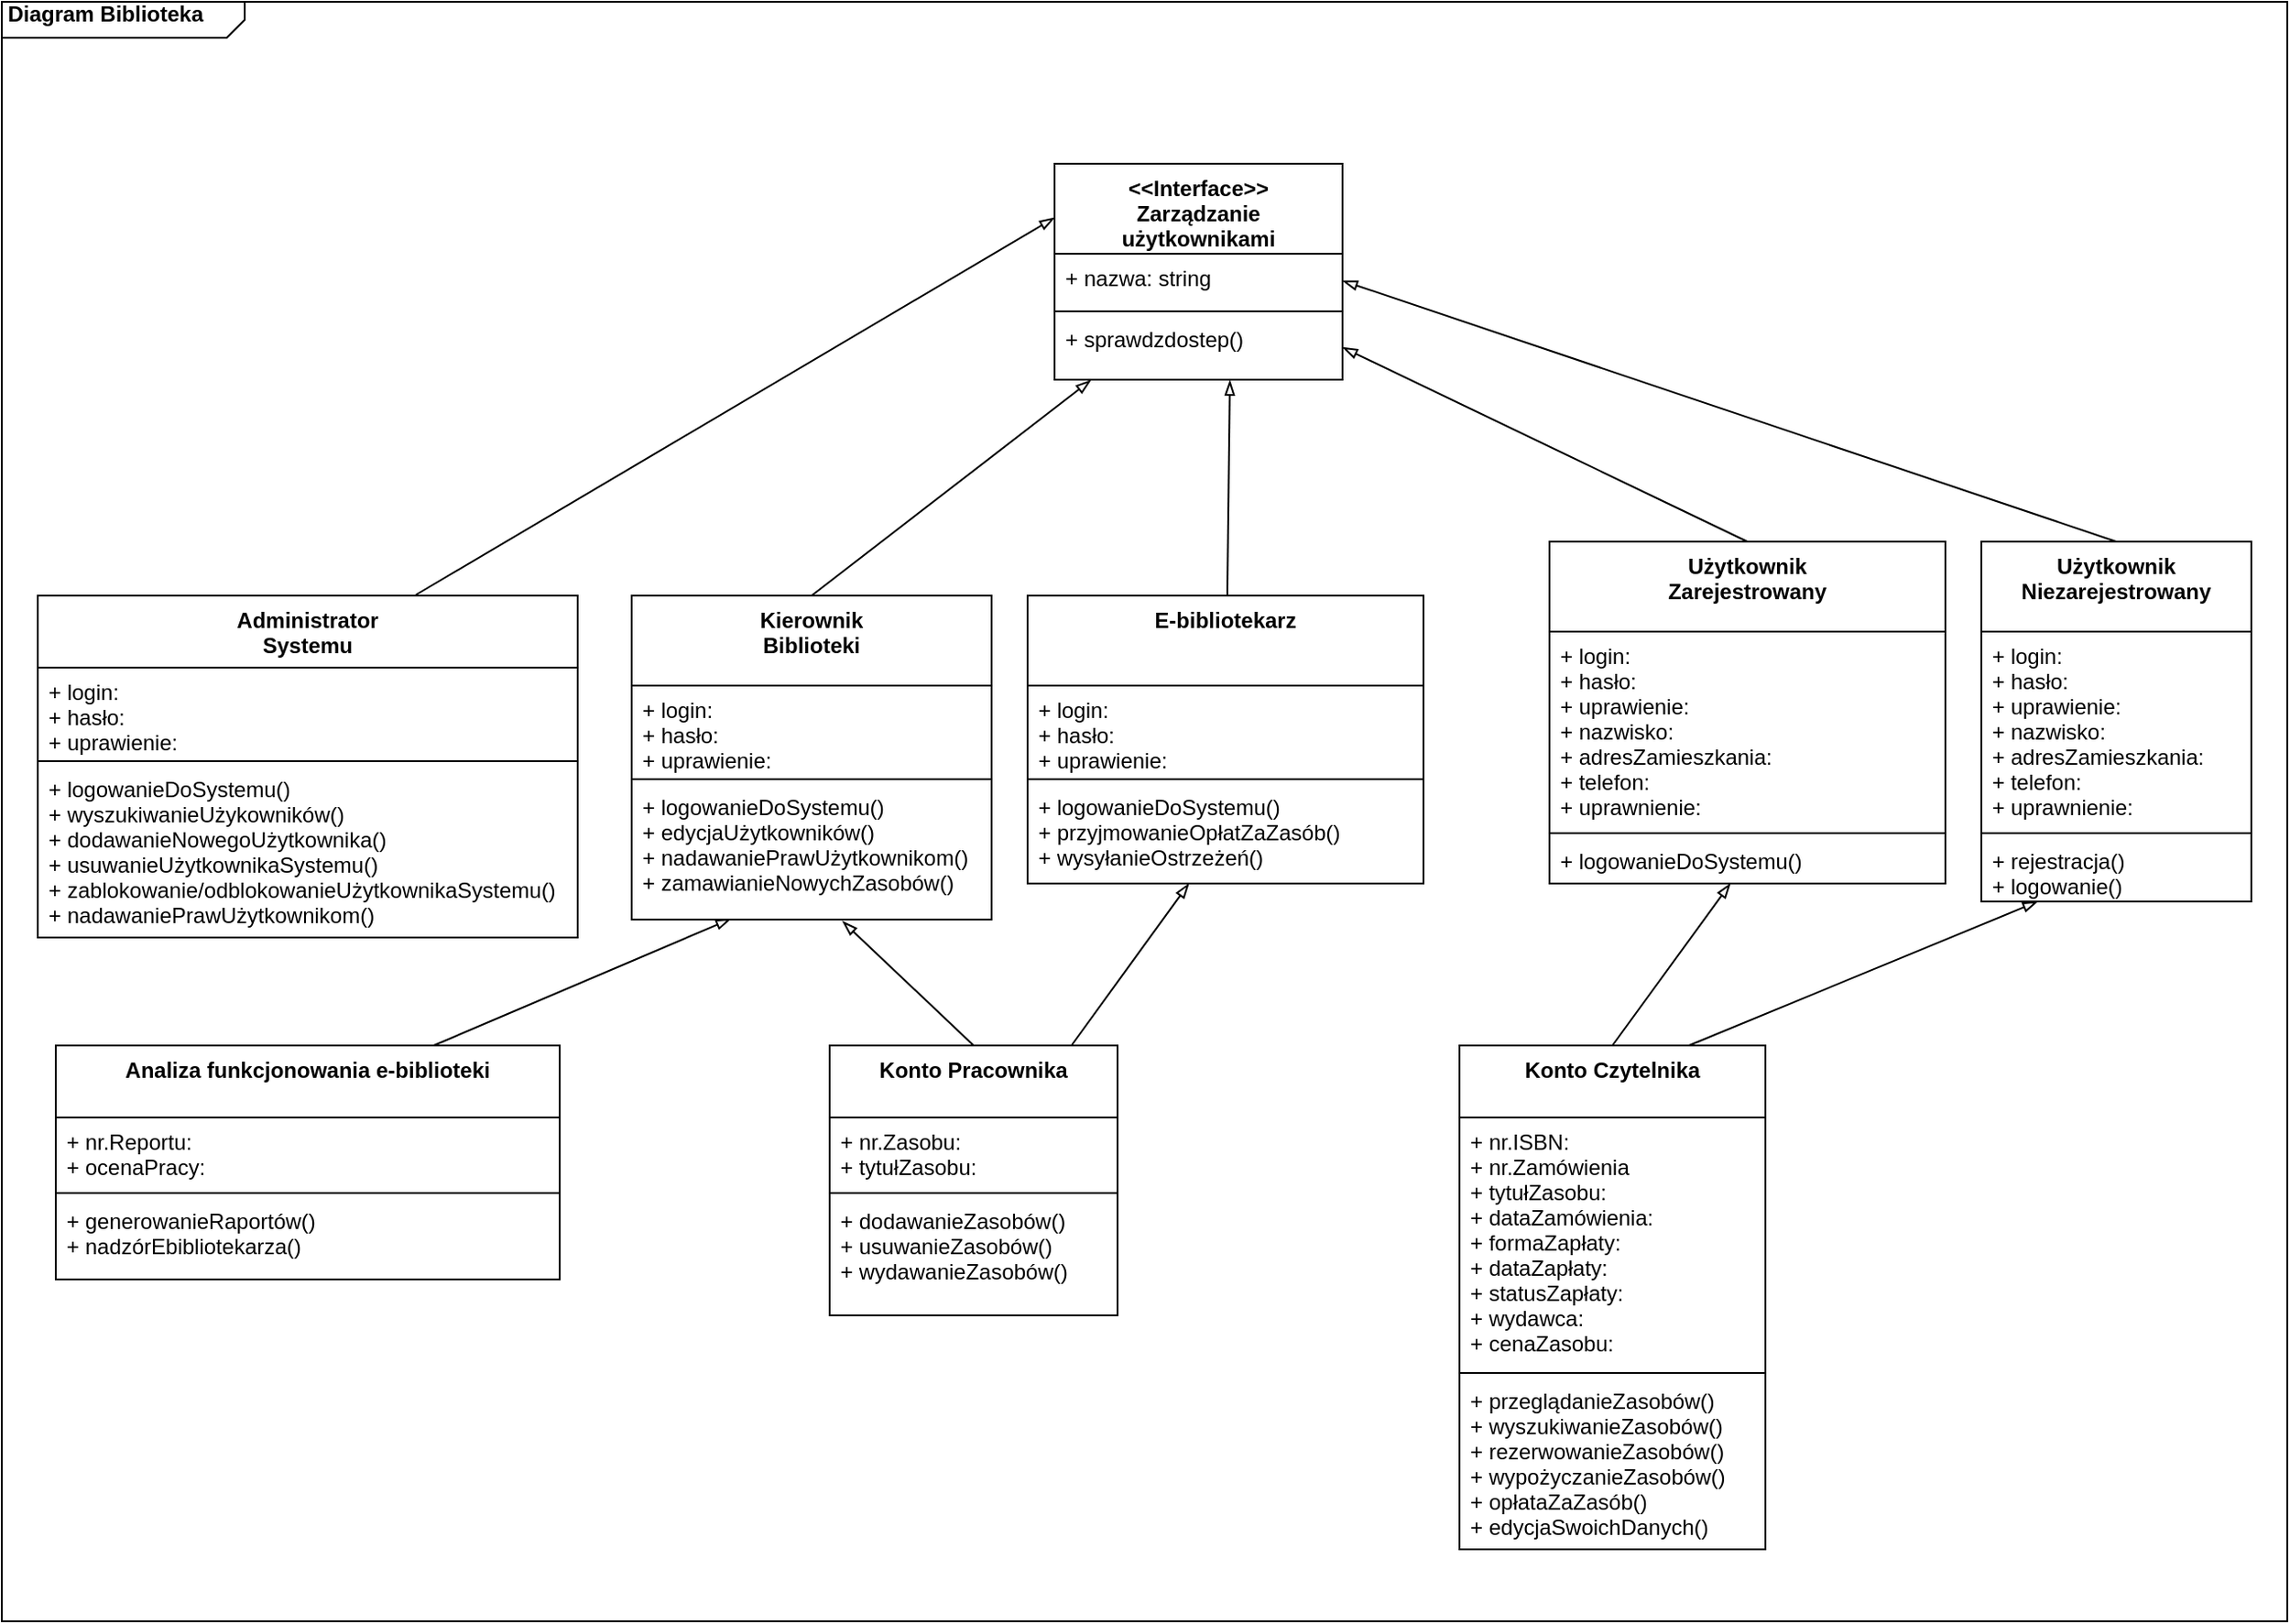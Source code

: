 <mxfile version="13.8.5" type="github">
  <diagram id="VM9gNFSTtRiQbZlDsglk" name="Page-1">
    <mxGraphModel dx="599" dy="1989" grid="1" gridSize="10" guides="1" tooltips="1" connect="1" arrows="1" fold="1" page="1" pageScale="1" pageWidth="1169" pageHeight="1654" math="0" shadow="0">
      <root>
        <mxCell id="0" />
        <mxCell id="1" parent="0" />
        <mxCell id="r10WBX3e6Jypb6VtqJ61-32" value="&lt;b&gt;&amp;nbsp;Diagram Biblioteka&lt;/b&gt;" style="html=1;shape=mxgraph.sysml.package;xSize=90;align=left;spacingLeft=10;overflow=fill;strokeWidth=1;recursiveResize=0;labelX=135.71;" vertex="1" parent="1">
          <mxGeometry y="-100" width="1270" height="900" as="geometry" />
        </mxCell>
        <mxCell id="r10WBX3e6Jypb6VtqJ61-43" style="rounded=0;orthogonalLoop=1;jettySize=auto;html=1;exitX=0.5;exitY=0;exitDx=0;exitDy=0;entryX=0.126;entryY=1.009;entryDx=0;entryDy=0;entryPerimeter=0;endArrow=blockThin;endFill=0;" edge="1" parent="1" source="BHRHvB2tTrrgc57krQOK-1" target="r10WBX3e6Jypb6VtqJ61-4">
          <mxGeometry relative="1" as="geometry" />
        </mxCell>
        <mxCell id="BHRHvB2tTrrgc57krQOK-1" value="Kierownik&#xa;Biblioteki" style="swimlane;fontStyle=1;align=center;verticalAlign=top;childLayout=stackLayout;horizontal=1;startSize=50;horizontalStack=0;resizeParent=1;resizeParentMax=0;resizeLast=0;collapsible=1;marginBottom=0;" parent="1" vertex="1">
          <mxGeometry x="350" y="230" width="200" height="180" as="geometry" />
        </mxCell>
        <mxCell id="BHRHvB2tTrrgc57krQOK-2" value="+ login:&#xa;+ hasło:&#xa;+ uprawienie:" style="text;strokeColor=none;fillColor=none;align=left;verticalAlign=top;spacingLeft=4;spacingRight=4;overflow=hidden;rotatable=0;points=[[0,0.5],[1,0.5]];portConstraint=eastwest;" parent="BHRHvB2tTrrgc57krQOK-1" vertex="1">
          <mxGeometry y="50" width="200" height="50" as="geometry" />
        </mxCell>
        <mxCell id="BHRHvB2tTrrgc57krQOK-3" value="" style="line;strokeWidth=1;fillColor=none;align=left;verticalAlign=middle;spacingTop=-1;spacingLeft=3;spacingRight=3;rotatable=0;labelPosition=right;points=[];portConstraint=eastwest;" parent="BHRHvB2tTrrgc57krQOK-1" vertex="1">
          <mxGeometry y="100" width="200" height="4" as="geometry" />
        </mxCell>
        <mxCell id="BHRHvB2tTrrgc57krQOK-4" value="+ logowanieDoSystemu()&#xa;+ edycjaUżytkowników()&#xa;+ nadawaniePrawUżytkownikom()&#xa;+ zamawianieNowychZasobów()" style="text;strokeColor=none;fillColor=none;align=left;verticalAlign=top;spacingLeft=4;spacingRight=4;overflow=hidden;rotatable=0;points=[[0,0.5],[1,0.5]];portConstraint=eastwest;" parent="BHRHvB2tTrrgc57krQOK-1" vertex="1">
          <mxGeometry y="104" width="200" height="76" as="geometry" />
        </mxCell>
        <mxCell id="BHRHvB2tTrrgc57krQOK-6" value="Administrator&#xa;Systemu" style="swimlane;fontStyle=1;align=center;verticalAlign=top;childLayout=stackLayout;horizontal=1;startSize=40;horizontalStack=0;resizeParent=1;resizeParentMax=0;resizeLast=0;collapsible=1;marginBottom=0;" parent="1" vertex="1">
          <mxGeometry x="20" y="230" width="300" height="190" as="geometry" />
        </mxCell>
        <mxCell id="BHRHvB2tTrrgc57krQOK-7" value="+ login:&#xa;+ hasło:&#xa;+ uprawienie:" style="text;strokeColor=none;fillColor=none;align=left;verticalAlign=top;spacingLeft=4;spacingRight=4;overflow=hidden;rotatable=0;points=[[0,0.5],[1,0.5]];portConstraint=eastwest;" parent="BHRHvB2tTrrgc57krQOK-6" vertex="1">
          <mxGeometry y="40" width="300" height="50" as="geometry" />
        </mxCell>
        <mxCell id="BHRHvB2tTrrgc57krQOK-8" value="" style="line;strokeWidth=1;fillColor=none;align=left;verticalAlign=middle;spacingTop=-1;spacingLeft=3;spacingRight=3;rotatable=0;labelPosition=right;points=[];portConstraint=eastwest;" parent="BHRHvB2tTrrgc57krQOK-6" vertex="1">
          <mxGeometry y="90" width="300" height="4" as="geometry" />
        </mxCell>
        <mxCell id="BHRHvB2tTrrgc57krQOK-9" value="+ logowanieDoSystemu()&#xa;+ wyszukiwanieUżykowników()&#xa;+ dodawanieNowegoUżytkownika()&#xa;+ usuwanieUżytkownikaSystemu()&#xa;+ zablokowanie/odblokowanieUżytkownikaSystemu()&#xa;+ nadawaniePrawUżytkownikom()" style="text;strokeColor=none;fillColor=none;align=left;verticalAlign=top;spacingLeft=4;spacingRight=4;overflow=hidden;rotatable=0;points=[[0,0.5],[1,0.5]];portConstraint=eastwest;" parent="BHRHvB2tTrrgc57krQOK-6" vertex="1">
          <mxGeometry y="94" width="300" height="96" as="geometry" />
        </mxCell>
        <mxCell id="r10WBX3e6Jypb6VtqJ61-1" value="&lt;&lt;Interface&gt;&gt;&#xa;Zarządzanie&#xa;użytkownikami" style="swimlane;fontStyle=1;align=center;verticalAlign=top;childLayout=stackLayout;horizontal=1;startSize=50;horizontalStack=0;resizeParent=1;resizeParentMax=0;resizeLast=0;collapsible=1;marginBottom=0;" vertex="1" parent="1">
          <mxGeometry x="585" y="-10" width="160" height="120" as="geometry" />
        </mxCell>
        <mxCell id="r10WBX3e6Jypb6VtqJ61-2" value="+ nazwa: string" style="text;strokeColor=none;fillColor=none;align=left;verticalAlign=top;spacingLeft=4;spacingRight=4;overflow=hidden;rotatable=0;points=[[0,0.5],[1,0.5]];portConstraint=eastwest;" vertex="1" parent="r10WBX3e6Jypb6VtqJ61-1">
          <mxGeometry y="50" width="160" height="30" as="geometry" />
        </mxCell>
        <mxCell id="r10WBX3e6Jypb6VtqJ61-3" value="" style="line;strokeWidth=1;fillColor=none;align=left;verticalAlign=middle;spacingTop=-1;spacingLeft=3;spacingRight=3;rotatable=0;labelPosition=right;points=[];portConstraint=eastwest;" vertex="1" parent="r10WBX3e6Jypb6VtqJ61-1">
          <mxGeometry y="80" width="160" height="4" as="geometry" />
        </mxCell>
        <mxCell id="r10WBX3e6Jypb6VtqJ61-4" value="+ sprawdzdostep()" style="text;strokeColor=none;fillColor=none;align=left;verticalAlign=top;spacingLeft=4;spacingRight=4;overflow=hidden;rotatable=0;points=[[0,0.5],[1,0.5]];portConstraint=eastwest;" vertex="1" parent="r10WBX3e6Jypb6VtqJ61-1">
          <mxGeometry y="84" width="160" height="36" as="geometry" />
        </mxCell>
        <mxCell id="r10WBX3e6Jypb6VtqJ61-47" style="edgeStyle=none;rounded=0;orthogonalLoop=1;jettySize=auto;html=1;exitX=0.5;exitY=0;exitDx=0;exitDy=0;entryX=1;entryY=0.5;entryDx=0;entryDy=0;endArrow=blockThin;endFill=0;" edge="1" parent="1" source="r10WBX3e6Jypb6VtqJ61-14" target="r10WBX3e6Jypb6VtqJ61-2">
          <mxGeometry relative="1" as="geometry" />
        </mxCell>
        <mxCell id="r10WBX3e6Jypb6VtqJ61-14" value="Użytkownik&#xa;Niezarejestrowany" style="swimlane;fontStyle=1;align=center;verticalAlign=top;childLayout=stackLayout;horizontal=1;startSize=50;horizontalStack=0;resizeParent=1;resizeParentMax=0;resizeLast=0;collapsible=1;marginBottom=0;" vertex="1" parent="1">
          <mxGeometry x="1100" y="200" width="150" height="200" as="geometry" />
        </mxCell>
        <mxCell id="r10WBX3e6Jypb6VtqJ61-15" value="+ login:&#xa;+ hasło:&#xa;+ uprawienie:&#xa;+ nazwisko:&#xa;+ adresZamieszkania:&#xa;+ telefon:&#xa;+ uprawnienie:" style="text;strokeColor=none;fillColor=none;align=left;verticalAlign=top;spacingLeft=4;spacingRight=4;overflow=hidden;rotatable=0;points=[[0,0.5],[1,0.5]];portConstraint=eastwest;" vertex="1" parent="r10WBX3e6Jypb6VtqJ61-14">
          <mxGeometry y="50" width="150" height="110" as="geometry" />
        </mxCell>
        <mxCell id="r10WBX3e6Jypb6VtqJ61-16" value="" style="line;strokeWidth=1;fillColor=none;align=left;verticalAlign=middle;spacingTop=-1;spacingLeft=3;spacingRight=3;rotatable=0;labelPosition=right;points=[];portConstraint=eastwest;" vertex="1" parent="r10WBX3e6Jypb6VtqJ61-14">
          <mxGeometry y="160" width="150" height="4" as="geometry" />
        </mxCell>
        <mxCell id="r10WBX3e6Jypb6VtqJ61-17" value="+ rejestracja()&#xa;+ logowanie()" style="text;strokeColor=none;fillColor=none;align=left;verticalAlign=top;spacingLeft=4;spacingRight=4;overflow=hidden;rotatable=0;points=[[0,0.5],[1,0.5]];portConstraint=eastwest;" vertex="1" parent="r10WBX3e6Jypb6VtqJ61-14">
          <mxGeometry y="164" width="150" height="36" as="geometry" />
        </mxCell>
        <mxCell id="r10WBX3e6Jypb6VtqJ61-49" style="edgeStyle=none;rounded=0;orthogonalLoop=1;jettySize=auto;html=1;exitX=0.5;exitY=0;exitDx=0;exitDy=0;entryX=0.586;entryY=1.013;entryDx=0;entryDy=0;entryPerimeter=0;endArrow=blockThin;endFill=0;" edge="1" parent="1" source="r10WBX3e6Jypb6VtqJ61-19" target="BHRHvB2tTrrgc57krQOK-4">
          <mxGeometry relative="1" as="geometry" />
        </mxCell>
        <mxCell id="r10WBX3e6Jypb6VtqJ61-50" style="edgeStyle=none;rounded=0;orthogonalLoop=1;jettySize=auto;html=1;endArrow=blockThin;endFill=0;" edge="1" parent="1" source="r10WBX3e6Jypb6VtqJ61-19" target="r10WBX3e6Jypb6VtqJ61-9">
          <mxGeometry relative="1" as="geometry" />
        </mxCell>
        <mxCell id="r10WBX3e6Jypb6VtqJ61-19" value="Konto Pracownika" style="swimlane;fontStyle=1;align=center;verticalAlign=top;childLayout=stackLayout;horizontal=1;startSize=40;horizontalStack=0;resizeParent=1;resizeParentMax=0;resizeLast=0;collapsible=1;marginBottom=0;" vertex="1" parent="1">
          <mxGeometry x="460" y="480" width="160" height="150" as="geometry" />
        </mxCell>
        <mxCell id="r10WBX3e6Jypb6VtqJ61-20" value="+ nr.Zasobu:&#xa;+ tytułZasobu:" style="text;strokeColor=none;fillColor=none;align=left;verticalAlign=top;spacingLeft=4;spacingRight=4;overflow=hidden;rotatable=0;points=[[0,0.5],[1,0.5]];portConstraint=eastwest;" vertex="1" parent="r10WBX3e6Jypb6VtqJ61-19">
          <mxGeometry y="40" width="160" height="40" as="geometry" />
        </mxCell>
        <mxCell id="r10WBX3e6Jypb6VtqJ61-21" value="" style="line;strokeWidth=1;fillColor=none;align=left;verticalAlign=middle;spacingTop=-1;spacingLeft=3;spacingRight=3;rotatable=0;labelPosition=right;points=[];portConstraint=eastwest;" vertex="1" parent="r10WBX3e6Jypb6VtqJ61-19">
          <mxGeometry y="80" width="160" height="4" as="geometry" />
        </mxCell>
        <mxCell id="r10WBX3e6Jypb6VtqJ61-22" value="+ dodawanieZasobów()&#xa;+ usuwanieZasobów()&#xa;+ wydawanieZasobów()" style="text;strokeColor=none;fillColor=none;align=left;verticalAlign=top;spacingLeft=4;spacingRight=4;overflow=hidden;rotatable=0;points=[[0,0.5],[1,0.5]];portConstraint=eastwest;" vertex="1" parent="r10WBX3e6Jypb6VtqJ61-19">
          <mxGeometry y="84" width="160" height="66" as="geometry" />
        </mxCell>
        <mxCell id="r10WBX3e6Jypb6VtqJ61-48" style="edgeStyle=none;rounded=0;orthogonalLoop=1;jettySize=auto;html=1;exitX=0.75;exitY=0;exitDx=0;exitDy=0;entryX=0.276;entryY=0.995;entryDx=0;entryDy=0;entryPerimeter=0;endArrow=blockThin;endFill=0;" edge="1" parent="1" source="r10WBX3e6Jypb6VtqJ61-23" target="BHRHvB2tTrrgc57krQOK-4">
          <mxGeometry relative="1" as="geometry" />
        </mxCell>
        <mxCell id="r10WBX3e6Jypb6VtqJ61-23" value="Analiza funkcjonowania e-biblioteki" style="swimlane;fontStyle=1;align=center;verticalAlign=top;childLayout=stackLayout;horizontal=1;startSize=40;horizontalStack=0;resizeParent=1;resizeParentMax=0;resizeLast=0;collapsible=1;marginBottom=0;" vertex="1" parent="1">
          <mxGeometry x="30" y="480" width="280" height="130" as="geometry" />
        </mxCell>
        <mxCell id="r10WBX3e6Jypb6VtqJ61-24" value="+ nr.Reportu:&#xa;+ ocenaPracy:" style="text;strokeColor=none;fillColor=none;align=left;verticalAlign=top;spacingLeft=4;spacingRight=4;overflow=hidden;rotatable=0;points=[[0,0.5],[1,0.5]];portConstraint=eastwest;" vertex="1" parent="r10WBX3e6Jypb6VtqJ61-23">
          <mxGeometry y="40" width="280" height="40" as="geometry" />
        </mxCell>
        <mxCell id="r10WBX3e6Jypb6VtqJ61-25" value="" style="line;strokeWidth=1;fillColor=none;align=left;verticalAlign=middle;spacingTop=-1;spacingLeft=3;spacingRight=3;rotatable=0;labelPosition=right;points=[];portConstraint=eastwest;" vertex="1" parent="r10WBX3e6Jypb6VtqJ61-23">
          <mxGeometry y="80" width="280" height="4" as="geometry" />
        </mxCell>
        <mxCell id="r10WBX3e6Jypb6VtqJ61-26" value="+ generowanieRaportów()&#xa;+ nadzórEbibliotekarza()" style="text;strokeColor=none;fillColor=none;align=left;verticalAlign=top;spacingLeft=4;spacingRight=4;overflow=hidden;rotatable=0;points=[[0,0.5],[1,0.5]];portConstraint=eastwest;" vertex="1" parent="r10WBX3e6Jypb6VtqJ61-23">
          <mxGeometry y="84" width="280" height="46" as="geometry" />
        </mxCell>
        <mxCell id="r10WBX3e6Jypb6VtqJ61-51" style="edgeStyle=none;rounded=0;orthogonalLoop=1;jettySize=auto;html=1;exitX=0.5;exitY=0;exitDx=0;exitDy=0;endArrow=blockThin;endFill=0;" edge="1" parent="1" source="r10WBX3e6Jypb6VtqJ61-28" target="r10WBX3e6Jypb6VtqJ61-13">
          <mxGeometry relative="1" as="geometry" />
        </mxCell>
        <mxCell id="r10WBX3e6Jypb6VtqJ61-52" style="edgeStyle=none;rounded=0;orthogonalLoop=1;jettySize=auto;html=1;exitX=0.75;exitY=0;exitDx=0;exitDy=0;endArrow=blockThin;endFill=0;" edge="1" parent="1" source="r10WBX3e6Jypb6VtqJ61-28" target="r10WBX3e6Jypb6VtqJ61-17">
          <mxGeometry relative="1" as="geometry" />
        </mxCell>
        <mxCell id="r10WBX3e6Jypb6VtqJ61-28" value="Konto Czytelnika" style="swimlane;fontStyle=1;align=center;verticalAlign=top;childLayout=stackLayout;horizontal=1;startSize=40;horizontalStack=0;resizeParent=1;resizeParentMax=0;resizeLast=0;collapsible=1;marginBottom=0;" vertex="1" parent="1">
          <mxGeometry x="810" y="480" width="170" height="280" as="geometry" />
        </mxCell>
        <mxCell id="r10WBX3e6Jypb6VtqJ61-29" value="+ nr.ISBN:&#xa;+ nr.Zamówienia&#xa;+ tytułZasobu:&#xa;+ dataZamówienia:&#xa;+ formaZapłaty:&#xa;+ dataZapłaty:&#xa;+ statusZapłaty:&#xa;+ wydawca:&#xa;+ cenaZasobu:&#xa;&#xa;" style="text;strokeColor=none;fillColor=none;align=left;verticalAlign=top;spacingLeft=4;spacingRight=4;overflow=hidden;rotatable=0;points=[[0,0.5],[1,0.5]];portConstraint=eastwest;" vertex="1" parent="r10WBX3e6Jypb6VtqJ61-28">
          <mxGeometry y="40" width="170" height="140" as="geometry" />
        </mxCell>
        <mxCell id="r10WBX3e6Jypb6VtqJ61-30" value="" style="line;strokeWidth=1;fillColor=none;align=left;verticalAlign=middle;spacingTop=-1;spacingLeft=3;spacingRight=3;rotatable=0;labelPosition=right;points=[];portConstraint=eastwest;" vertex="1" parent="r10WBX3e6Jypb6VtqJ61-28">
          <mxGeometry y="180" width="170" height="4" as="geometry" />
        </mxCell>
        <mxCell id="r10WBX3e6Jypb6VtqJ61-31" value="+ przeglądanieZasobów()&#xa;+ wyszukiwanieZasobów()&#xa;+ rezerwowanieZasobów()&#xa;+ wypożyczanieZasobów()&#xa;+ opłataZaZasób()&#xa;+ edycjaSwoichDanych()" style="text;strokeColor=none;fillColor=none;align=left;verticalAlign=top;spacingLeft=4;spacingRight=4;overflow=hidden;rotatable=0;points=[[0,0.5],[1,0.5]];portConstraint=eastwest;" vertex="1" parent="r10WBX3e6Jypb6VtqJ61-28">
          <mxGeometry y="184" width="170" height="96" as="geometry" />
        </mxCell>
        <mxCell id="r10WBX3e6Jypb6VtqJ61-46" style="edgeStyle=none;rounded=0;orthogonalLoop=1;jettySize=auto;html=1;exitX=0.5;exitY=0;exitDx=0;exitDy=0;entryX=1;entryY=0.5;entryDx=0;entryDy=0;endArrow=blockThin;endFill=0;" edge="1" parent="1" source="r10WBX3e6Jypb6VtqJ61-10" target="r10WBX3e6Jypb6VtqJ61-4">
          <mxGeometry relative="1" as="geometry" />
        </mxCell>
        <mxCell id="r10WBX3e6Jypb6VtqJ61-10" value="Użytkownik&#xa;Zarejestrowany" style="swimlane;fontStyle=1;align=center;verticalAlign=top;childLayout=stackLayout;horizontal=1;startSize=50;horizontalStack=0;resizeParent=1;resizeParentMax=0;resizeLast=0;collapsible=1;marginBottom=0;" vertex="1" parent="1">
          <mxGeometry x="860" y="200" width="220" height="190" as="geometry" />
        </mxCell>
        <mxCell id="r10WBX3e6Jypb6VtqJ61-11" value="+ login:&#xa;+ hasło:&#xa;+ uprawienie:&#xa;+ nazwisko:&#xa;+ adresZamieszkania:&#xa;+ telefon:&#xa;+ uprawnienie:" style="text;strokeColor=none;fillColor=none;align=left;verticalAlign=top;spacingLeft=4;spacingRight=4;overflow=hidden;rotatable=0;points=[[0,0.5],[1,0.5]];portConstraint=eastwest;" vertex="1" parent="r10WBX3e6Jypb6VtqJ61-10">
          <mxGeometry y="50" width="220" height="110" as="geometry" />
        </mxCell>
        <mxCell id="r10WBX3e6Jypb6VtqJ61-12" value="" style="line;strokeWidth=1;fillColor=none;align=left;verticalAlign=middle;spacingTop=-1;spacingLeft=3;spacingRight=3;rotatable=0;labelPosition=right;points=[];portConstraint=eastwest;" vertex="1" parent="r10WBX3e6Jypb6VtqJ61-10">
          <mxGeometry y="160" width="220" height="4" as="geometry" />
        </mxCell>
        <mxCell id="r10WBX3e6Jypb6VtqJ61-13" value="+ logowanieDoSystemu()" style="text;strokeColor=none;fillColor=none;align=left;verticalAlign=top;spacingLeft=4;spacingRight=4;overflow=hidden;rotatable=0;points=[[0,0.5],[1,0.5]];portConstraint=eastwest;" vertex="1" parent="r10WBX3e6Jypb6VtqJ61-10">
          <mxGeometry y="164" width="220" height="26" as="geometry" />
        </mxCell>
        <mxCell id="r10WBX3e6Jypb6VtqJ61-45" style="edgeStyle=none;rounded=0;orthogonalLoop=1;jettySize=auto;html=1;entryX=0.609;entryY=1.009;entryDx=0;entryDy=0;entryPerimeter=0;endArrow=blockThin;endFill=0;" edge="1" parent="1" source="r10WBX3e6Jypb6VtqJ61-6" target="r10WBX3e6Jypb6VtqJ61-4">
          <mxGeometry relative="1" as="geometry" />
        </mxCell>
        <mxCell id="r10WBX3e6Jypb6VtqJ61-6" value="E-bibliotekarz" style="swimlane;fontStyle=1;align=center;verticalAlign=top;childLayout=stackLayout;horizontal=1;startSize=50;horizontalStack=0;resizeParent=1;resizeParentMax=0;resizeLast=0;collapsible=1;marginBottom=0;" vertex="1" parent="1">
          <mxGeometry x="570" y="230" width="220" height="160" as="geometry" />
        </mxCell>
        <mxCell id="r10WBX3e6Jypb6VtqJ61-7" value="+ login:&#xa;+ hasło:&#xa;+ uprawienie:" style="text;strokeColor=none;fillColor=none;align=left;verticalAlign=top;spacingLeft=4;spacingRight=4;overflow=hidden;rotatable=0;points=[[0,0.5],[1,0.5]];portConstraint=eastwest;" vertex="1" parent="r10WBX3e6Jypb6VtqJ61-6">
          <mxGeometry y="50" width="220" height="50" as="geometry" />
        </mxCell>
        <mxCell id="r10WBX3e6Jypb6VtqJ61-8" value="" style="line;strokeWidth=1;fillColor=none;align=left;verticalAlign=middle;spacingTop=-1;spacingLeft=3;spacingRight=3;rotatable=0;labelPosition=right;points=[];portConstraint=eastwest;" vertex="1" parent="r10WBX3e6Jypb6VtqJ61-6">
          <mxGeometry y="100" width="220" height="4" as="geometry" />
        </mxCell>
        <mxCell id="r10WBX3e6Jypb6VtqJ61-9" value="+ logowanieDoSystemu()&#xa;+ przyjmowanieOpłatZaZasób()&#xa;+ wysyłanieOstrzeżeń()" style="text;strokeColor=none;fillColor=none;align=left;verticalAlign=top;spacingLeft=4;spacingRight=4;overflow=hidden;rotatable=0;points=[[0,0.5],[1,0.5]];portConstraint=eastwest;" vertex="1" parent="r10WBX3e6Jypb6VtqJ61-6">
          <mxGeometry y="104" width="220" height="56" as="geometry" />
        </mxCell>
        <mxCell id="r10WBX3e6Jypb6VtqJ61-44" style="rounded=0;orthogonalLoop=1;jettySize=auto;html=1;exitX=0.7;exitY=-0.002;exitDx=0;exitDy=0;endArrow=blockThin;endFill=0;exitPerimeter=0;entryX=0;entryY=0.25;entryDx=0;entryDy=0;" edge="1" parent="1" source="BHRHvB2tTrrgc57krQOK-6" target="r10WBX3e6Jypb6VtqJ61-1">
          <mxGeometry relative="1" as="geometry">
            <mxPoint x="240" y="230" as="sourcePoint" />
            <mxPoint x="395" y="110" as="targetPoint" />
          </mxGeometry>
        </mxCell>
      </root>
    </mxGraphModel>
  </diagram>
</mxfile>
